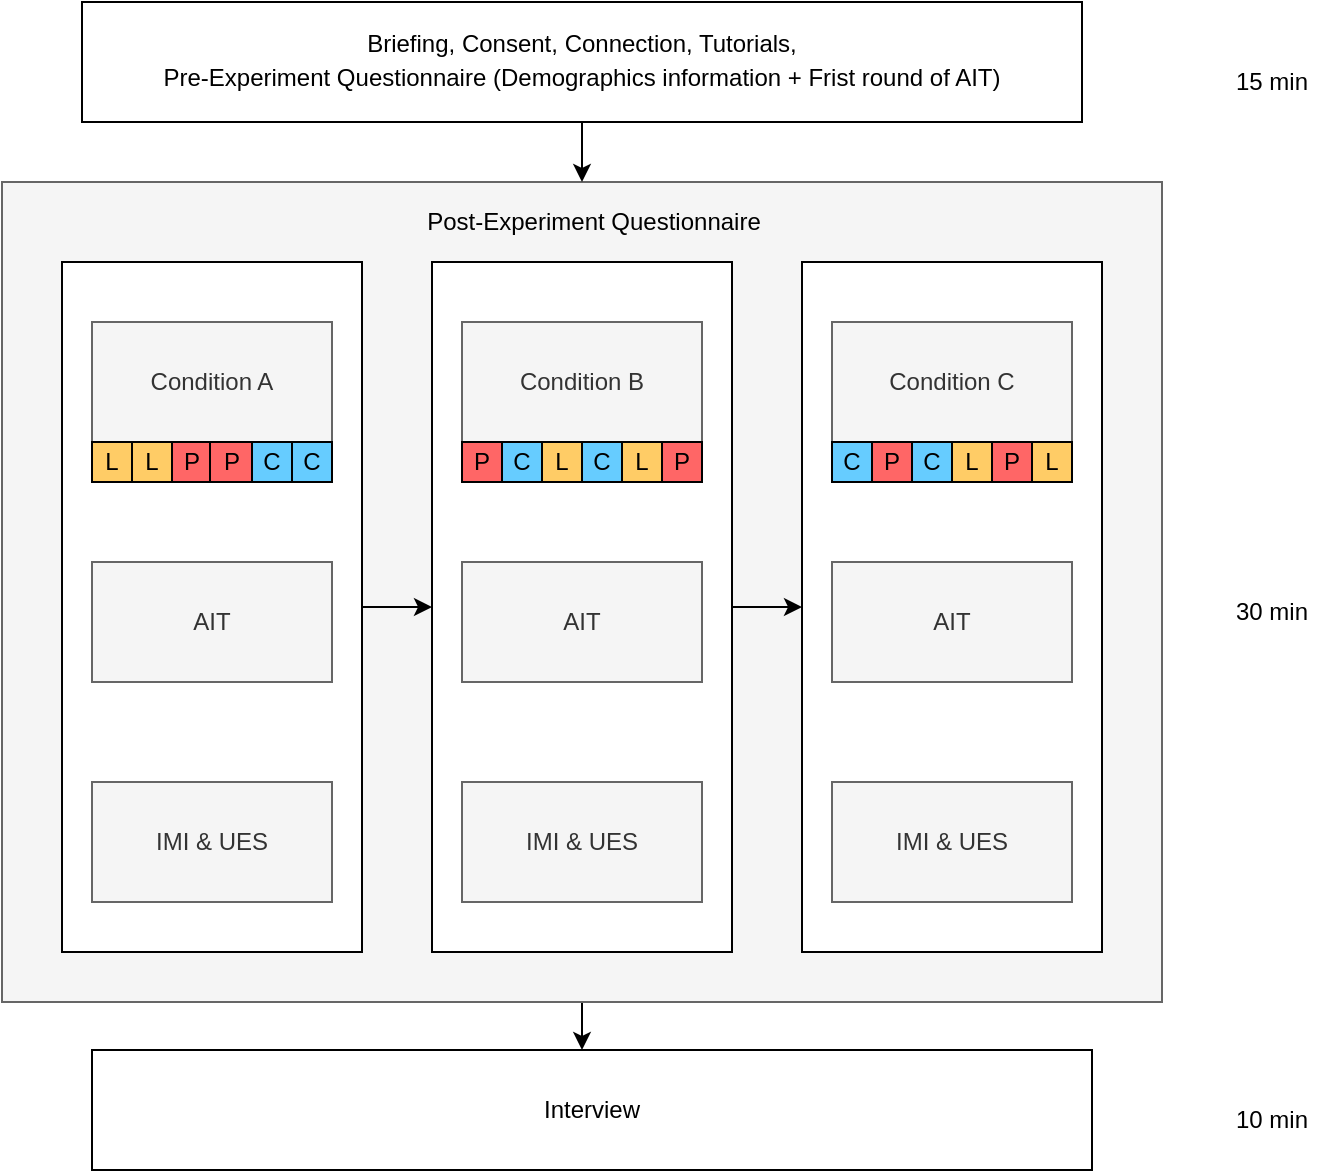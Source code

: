 <mxfile version="15.0.3" type="github">
  <diagram id="YztOMZqRNjCZVYt_EYAs" name="Page-1">
    <mxGraphModel dx="1292" dy="723" grid="1" gridSize="10" guides="1" tooltips="1" connect="1" arrows="1" fold="1" page="1" pageScale="1" pageWidth="827" pageHeight="1169" math="0" shadow="0">
      <root>
        <mxCell id="0" />
        <mxCell id="1" parent="0" />
        <mxCell id="ed0Cr6qEdPq9sL8ti0eW-55" style="edgeStyle=orthogonalEdgeStyle;rounded=0;orthogonalLoop=1;jettySize=auto;html=1;exitX=0.5;exitY=1;exitDx=0;exitDy=0;entryX=0.49;entryY=0;entryDx=0;entryDy=0;entryPerimeter=0;" edge="1" parent="1" source="ed0Cr6qEdPq9sL8ti0eW-13" target="ed0Cr6qEdPq9sL8ti0eW-3">
          <mxGeometry relative="1" as="geometry" />
        </mxCell>
        <mxCell id="ed0Cr6qEdPq9sL8ti0eW-13" value="" style="rounded=0;whiteSpace=wrap;html=1;fillColor=#f5f5f5;strokeColor=#666666;fontColor=#333333;" vertex="1" parent="1">
          <mxGeometry x="110" y="210" width="580" height="410" as="geometry" />
        </mxCell>
        <mxCell id="ed0Cr6qEdPq9sL8ti0eW-43" style="edgeStyle=orthogonalEdgeStyle;rounded=0;orthogonalLoop=1;jettySize=auto;html=1;exitX=1;exitY=0.5;exitDx=0;exitDy=0;entryX=0;entryY=0.5;entryDx=0;entryDy=0;" edge="1" parent="1" source="ed0Cr6qEdPq9sL8ti0eW-15" target="ed0Cr6qEdPq9sL8ti0eW-16">
          <mxGeometry relative="1" as="geometry" />
        </mxCell>
        <mxCell id="ed0Cr6qEdPq9sL8ti0eW-15" value="" style="rounded=0;whiteSpace=wrap;html=1;" vertex="1" parent="1">
          <mxGeometry x="140" y="250" width="150" height="345" as="geometry" />
        </mxCell>
        <mxCell id="ed0Cr6qEdPq9sL8ti0eW-49" style="edgeStyle=orthogonalEdgeStyle;rounded=0;orthogonalLoop=1;jettySize=auto;html=1;exitX=1;exitY=0.5;exitDx=0;exitDy=0;entryX=0;entryY=0.5;entryDx=0;entryDy=0;" edge="1" parent="1" source="ed0Cr6qEdPq9sL8ti0eW-16" target="ed0Cr6qEdPq9sL8ti0eW-17">
          <mxGeometry relative="1" as="geometry" />
        </mxCell>
        <mxCell id="ed0Cr6qEdPq9sL8ti0eW-16" value="" style="rounded=0;whiteSpace=wrap;html=1;" vertex="1" parent="1">
          <mxGeometry x="325" y="250" width="150" height="345" as="geometry" />
        </mxCell>
        <mxCell id="ed0Cr6qEdPq9sL8ti0eW-17" value="" style="rounded=0;whiteSpace=wrap;html=1;" vertex="1" parent="1">
          <mxGeometry x="510" y="250" width="150" height="345" as="geometry" />
        </mxCell>
        <mxCell id="ed0Cr6qEdPq9sL8ti0eW-53" style="edgeStyle=orthogonalEdgeStyle;rounded=0;orthogonalLoop=1;jettySize=auto;html=1;exitX=0.5;exitY=1;exitDx=0;exitDy=0;entryX=0.5;entryY=0;entryDx=0;entryDy=0;" edge="1" parent="1" source="ed0Cr6qEdPq9sL8ti0eW-1" target="ed0Cr6qEdPq9sL8ti0eW-13">
          <mxGeometry relative="1" as="geometry" />
        </mxCell>
        <mxCell id="ed0Cr6qEdPq9sL8ti0eW-1" value="Briefing, Consent, Connection, Tutorials, &lt;br&gt;&lt;span&gt;&lt;span lang=&quot;EN-US&quot; style=&quot;line-height: 150%&quot;&gt;&lt;font face=&quot;Arial&quot;&gt;Pre-Experiment Questionnaire&amp;nbsp;&lt;/font&gt;&lt;/span&gt;&lt;/span&gt;(Demographics information + Frist round of AIT)" style="rounded=0;whiteSpace=wrap;html=1;" vertex="1" parent="1">
          <mxGeometry x="150" y="120" width="500" height="60" as="geometry" />
        </mxCell>
        <mxCell id="ed0Cr6qEdPq9sL8ti0eW-3" value="&lt;font face=&quot;Arial&quot;&gt;Interview&lt;/font&gt;" style="rounded=0;whiteSpace=wrap;html=1;" vertex="1" parent="1">
          <mxGeometry x="155" y="644" width="500" height="60" as="geometry" />
        </mxCell>
        <mxCell id="ed0Cr6qEdPq9sL8ti0eW-4" value="&lt;font face=&quot;Arial&quot;&gt;Condition A&lt;/font&gt;" style="rounded=0;whiteSpace=wrap;html=1;fillColor=#f5f5f5;strokeColor=#666666;fontColor=#333333;" vertex="1" parent="1">
          <mxGeometry x="155" y="280" width="120" height="60" as="geometry" />
        </mxCell>
        <mxCell id="ed0Cr6qEdPq9sL8ti0eW-5" value="&lt;span style=&quot;font-family: &amp;#34;arial&amp;#34;&quot;&gt;Condition B&lt;/span&gt;" style="rounded=0;whiteSpace=wrap;html=1;fillColor=#f5f5f5;strokeColor=#666666;fontColor=#333333;" vertex="1" parent="1">
          <mxGeometry x="340" y="280" width="120" height="60" as="geometry" />
        </mxCell>
        <mxCell id="ed0Cr6qEdPq9sL8ti0eW-6" value="&lt;span style=&quot;font-family: &amp;#34;arial&amp;#34;&quot;&gt;Condition C&lt;/span&gt;" style="rounded=0;whiteSpace=wrap;html=1;fillColor=#f5f5f5;strokeColor=#666666;fontColor=#333333;" vertex="1" parent="1">
          <mxGeometry x="525" y="280" width="120" height="60" as="geometry" />
        </mxCell>
        <mxCell id="ed0Cr6qEdPq9sL8ti0eW-7" value="&lt;font face=&quot;Arial&quot;&gt;AIT&lt;/font&gt;" style="rounded=0;whiteSpace=wrap;html=1;fillColor=#f5f5f5;strokeColor=#666666;fontColor=#333333;" vertex="1" parent="1">
          <mxGeometry x="155" y="400" width="120" height="60" as="geometry" />
        </mxCell>
        <mxCell id="ed0Cr6qEdPq9sL8ti0eW-8" value="&lt;span style=&quot;font-family: &amp;#34;arial&amp;#34;&quot;&gt;AIT&lt;/span&gt;" style="rounded=0;whiteSpace=wrap;html=1;fillColor=#f5f5f5;strokeColor=#666666;fontColor=#333333;" vertex="1" parent="1">
          <mxGeometry x="340" y="400" width="120" height="60" as="geometry" />
        </mxCell>
        <mxCell id="ed0Cr6qEdPq9sL8ti0eW-9" value="&lt;span style=&quot;font-family: &amp;#34;arial&amp;#34;&quot;&gt;AIT&lt;/span&gt;" style="rounded=0;whiteSpace=wrap;html=1;fillColor=#f5f5f5;strokeColor=#666666;fontColor=#333333;" vertex="1" parent="1">
          <mxGeometry x="525" y="400" width="120" height="60" as="geometry" />
        </mxCell>
        <mxCell id="ed0Cr6qEdPq9sL8ti0eW-10" value="IMI &amp;amp; UES" style="rounded=0;whiteSpace=wrap;html=1;fillColor=#f5f5f5;strokeColor=#666666;fontColor=#333333;" vertex="1" parent="1">
          <mxGeometry x="155" y="510" width="120" height="60" as="geometry" />
        </mxCell>
        <mxCell id="ed0Cr6qEdPq9sL8ti0eW-11" value="&lt;span&gt;IMI &amp;amp; UES&lt;/span&gt;" style="rounded=0;whiteSpace=wrap;html=1;fillColor=#f5f5f5;strokeColor=#666666;fontColor=#333333;" vertex="1" parent="1">
          <mxGeometry x="340" y="510" width="120" height="60" as="geometry" />
        </mxCell>
        <mxCell id="ed0Cr6qEdPq9sL8ti0eW-12" value="&lt;span&gt;IMI &amp;amp; UES&lt;/span&gt;" style="rounded=0;whiteSpace=wrap;html=1;fillColor=#f5f5f5;strokeColor=#666666;fontColor=#333333;" vertex="1" parent="1">
          <mxGeometry x="525" y="510" width="120" height="60" as="geometry" />
        </mxCell>
        <mxCell id="ed0Cr6qEdPq9sL8ti0eW-18" value="&lt;font face=&quot;Arial&quot;&gt;L&lt;/font&gt;" style="rounded=0;whiteSpace=wrap;html=1;fontColor=#000000;fillColor=#ffcc66;" vertex="1" parent="1">
          <mxGeometry x="155" y="340" width="20" height="20" as="geometry" />
        </mxCell>
        <mxCell id="ed0Cr6qEdPq9sL8ti0eW-25" value="&lt;span style=&quot;font-family: &amp;#34;arial&amp;#34;&quot;&gt;L&lt;/span&gt;" style="rounded=0;whiteSpace=wrap;html=1;fontColor=#000000;fillColor=#FFCC66;" vertex="1" parent="1">
          <mxGeometry x="175" y="340" width="20" height="20" as="geometry" />
        </mxCell>
        <mxCell id="ed0Cr6qEdPq9sL8ti0eW-27" value="&lt;font face=&quot;Arial&quot;&gt;P&lt;/font&gt;" style="rounded=0;whiteSpace=wrap;html=1;fillColor=#FF6666;" vertex="1" parent="1">
          <mxGeometry x="195" y="340" width="20" height="20" as="geometry" />
        </mxCell>
        <mxCell id="ed0Cr6qEdPq9sL8ti0eW-28" value="&lt;font face=&quot;Arial&quot;&gt;P&lt;/font&gt;" style="rounded=0;whiteSpace=wrap;html=1;fillColor=#ff6666;" vertex="1" parent="1">
          <mxGeometry x="214" y="340" width="22" height="20" as="geometry" />
        </mxCell>
        <mxCell id="ed0Cr6qEdPq9sL8ti0eW-29" value="&lt;font face=&quot;Arial&quot;&gt;C&lt;/font&gt;" style="rounded=0;whiteSpace=wrap;html=1;fillColor=#66ccff;" vertex="1" parent="1">
          <mxGeometry x="235" y="340" width="20" height="20" as="geometry" />
        </mxCell>
        <mxCell id="ed0Cr6qEdPq9sL8ti0eW-30" value="&lt;span style=&quot;font-family: &amp;#34;arial&amp;#34;&quot;&gt;C&lt;/span&gt;" style="rounded=0;whiteSpace=wrap;html=1;fillColor=#66ccff;" vertex="1" parent="1">
          <mxGeometry x="255" y="340" width="20" height="20" as="geometry" />
        </mxCell>
        <mxCell id="ed0Cr6qEdPq9sL8ti0eW-31" value="&lt;span style=&quot;font-family: &amp;#34;arial&amp;#34;&quot;&gt;P&lt;/span&gt;" style="rounded=0;whiteSpace=wrap;html=1;fillColor=#FF6666;" vertex="1" parent="1">
          <mxGeometry x="340" y="340" width="20" height="20" as="geometry" />
        </mxCell>
        <mxCell id="ed0Cr6qEdPq9sL8ti0eW-32" value="&lt;span style=&quot;font-family: &amp;#34;arial&amp;#34;&quot;&gt;C&lt;/span&gt;" style="rounded=0;whiteSpace=wrap;html=1;fillColor=#66CCFF;" vertex="1" parent="1">
          <mxGeometry x="360" y="340" width="20" height="20" as="geometry" />
        </mxCell>
        <mxCell id="ed0Cr6qEdPq9sL8ti0eW-33" value="&lt;span style=&quot;font-family: &amp;#34;arial&amp;#34;&quot;&gt;L&lt;/span&gt;" style="rounded=0;whiteSpace=wrap;html=1;fillColor=#FFCC66;" vertex="1" parent="1">
          <mxGeometry x="380" y="340" width="20" height="20" as="geometry" />
        </mxCell>
        <mxCell id="ed0Cr6qEdPq9sL8ti0eW-34" value="&lt;span style=&quot;font-family: &amp;#34;arial&amp;#34;&quot;&gt;C&lt;/span&gt;" style="rounded=0;whiteSpace=wrap;html=1;fillColor=#66CCFF;" vertex="1" parent="1">
          <mxGeometry x="400" y="340" width="20" height="20" as="geometry" />
        </mxCell>
        <mxCell id="ed0Cr6qEdPq9sL8ti0eW-35" value="&lt;span style=&quot;font-family: &amp;#34;arial&amp;#34;&quot;&gt;L&lt;/span&gt;" style="rounded=0;whiteSpace=wrap;html=1;fillColor=#FFCC66;" vertex="1" parent="1">
          <mxGeometry x="420" y="340" width="20" height="20" as="geometry" />
        </mxCell>
        <mxCell id="ed0Cr6qEdPq9sL8ti0eW-36" value="&lt;span style=&quot;font-family: &amp;#34;arial&amp;#34;&quot;&gt;P&lt;/span&gt;" style="rounded=0;whiteSpace=wrap;html=1;fillColor=#FF6666;" vertex="1" parent="1">
          <mxGeometry x="440" y="340" width="20" height="20" as="geometry" />
        </mxCell>
        <mxCell id="ed0Cr6qEdPq9sL8ti0eW-37" value="&lt;span style=&quot;font-family: &amp;#34;arial&amp;#34;&quot;&gt;C&lt;/span&gt;" style="rounded=0;whiteSpace=wrap;html=1;fillColor=#66CCFF;" vertex="1" parent="1">
          <mxGeometry x="525" y="340" width="20" height="20" as="geometry" />
        </mxCell>
        <mxCell id="ed0Cr6qEdPq9sL8ti0eW-39" value="&lt;span style=&quot;font-family: &amp;#34;arial&amp;#34;&quot;&gt;C&lt;/span&gt;" style="rounded=0;whiteSpace=wrap;html=1;fillColor=#66CCFF;" vertex="1" parent="1">
          <mxGeometry x="565" y="340" width="20" height="20" as="geometry" />
        </mxCell>
        <mxCell id="ed0Cr6qEdPq9sL8ti0eW-40" value="&lt;span style=&quot;font-family: &amp;#34;arial&amp;#34;&quot;&gt;L&lt;/span&gt;" style="rounded=0;whiteSpace=wrap;html=1;fillColor=#FFCC66;" vertex="1" parent="1">
          <mxGeometry x="585" y="340" width="20" height="20" as="geometry" />
        </mxCell>
        <mxCell id="ed0Cr6qEdPq9sL8ti0eW-41" value="&lt;span style=&quot;font-family: &amp;#34;arial&amp;#34;&quot;&gt;P&lt;/span&gt;" style="rounded=0;whiteSpace=wrap;html=1;fillColor=#FF6666;" vertex="1" parent="1">
          <mxGeometry x="605" y="340" width="20" height="20" as="geometry" />
        </mxCell>
        <mxCell id="ed0Cr6qEdPq9sL8ti0eW-42" value="&lt;span style=&quot;font-family: &amp;#34;arial&amp;#34;&quot;&gt;L&lt;/span&gt;" style="rounded=0;whiteSpace=wrap;html=1;fillColor=#FFCC66;" vertex="1" parent="1">
          <mxGeometry x="625" y="340" width="20" height="20" as="geometry" />
        </mxCell>
        <mxCell id="ed0Cr6qEdPq9sL8ti0eW-52" value="&lt;span style=&quot;font-family: &amp;#34;arial&amp;#34;&quot;&gt;P&lt;/span&gt;" style="rounded=0;whiteSpace=wrap;html=1;fillColor=#FF6666;" vertex="1" parent="1">
          <mxGeometry x="545" y="340" width="20" height="20" as="geometry" />
        </mxCell>
        <mxCell id="ed0Cr6qEdPq9sL8ti0eW-56" value="&lt;font face=&quot;Arial&quot;&gt;10 min&lt;/font&gt;" style="text;html=1;strokeColor=none;fillColor=none;align=center;verticalAlign=middle;whiteSpace=wrap;rounded=0;" vertex="1" parent="1">
          <mxGeometry x="710" y="654" width="70" height="50" as="geometry" />
        </mxCell>
        <mxCell id="ed0Cr6qEdPq9sL8ti0eW-57" value="&lt;font face=&quot;Arial&quot;&gt;30 min&lt;/font&gt;" style="text;html=1;strokeColor=none;fillColor=none;align=center;verticalAlign=middle;whiteSpace=wrap;rounded=0;" vertex="1" parent="1">
          <mxGeometry x="710" y="400" width="70" height="50" as="geometry" />
        </mxCell>
        <mxCell id="ed0Cr6qEdPq9sL8ti0eW-58" value="&lt;font face=&quot;Arial&quot;&gt;15 min&lt;/font&gt;" style="text;html=1;strokeColor=none;fillColor=none;align=center;verticalAlign=middle;whiteSpace=wrap;rounded=0;" vertex="1" parent="1">
          <mxGeometry x="710" y="135" width="70" height="50" as="geometry" />
        </mxCell>
        <mxCell id="ed0Cr6qEdPq9sL8ti0eW-60" value="&lt;span style=&quot;font-family: &amp;#34;arial&amp;#34;&quot;&gt;Post-Experiment Questionnaire&lt;/span&gt;" style="text;html=1;strokeColor=none;fillColor=none;align=center;verticalAlign=middle;whiteSpace=wrap;rounded=0;" vertex="1" parent="1">
          <mxGeometry x="236" y="205" width="340" height="50" as="geometry" />
        </mxCell>
      </root>
    </mxGraphModel>
  </diagram>
</mxfile>
